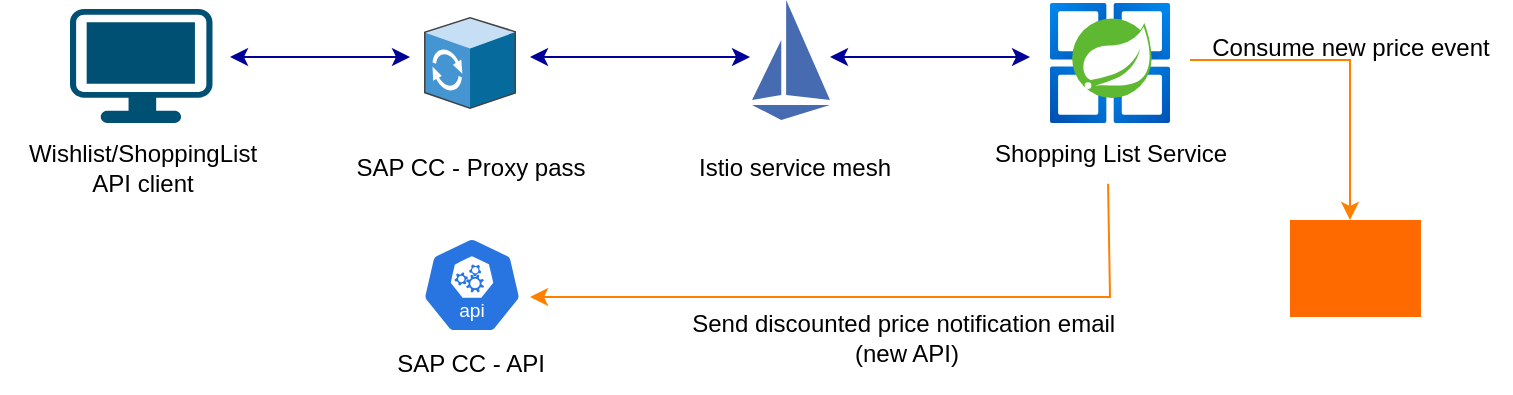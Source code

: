 <mxfile version="26.2.1">
  <diagram id="WI9T0HZ2pTsCkuznbFz-" name="Page-1">
    <mxGraphModel dx="1027" dy="1275" grid="1" gridSize="10" guides="1" tooltips="1" connect="1" arrows="1" fold="1" page="1" pageScale="1" pageWidth="1169" pageHeight="827" math="0" shadow="0">
      <root>
        <mxCell id="0" />
        <mxCell id="1" parent="0" />
        <mxCell id="1pyBuiSv32PL78OtD2eL-4" value="Wishlist/ShoppingList&lt;div&gt;API client&lt;/div&gt;" style="text;html=1;align=center;verticalAlign=middle;resizable=0;points=[];autosize=1;strokeColor=none;fillColor=none;" parent="1" vertex="1">
          <mxGeometry x="5.63" y="-726.5" width="140" height="40" as="geometry" />
        </mxCell>
        <mxCell id="1pyBuiSv32PL78OtD2eL-8" value="SAP CC - Proxy pass" style="text;html=1;align=center;verticalAlign=middle;resizable=0;points=[];autosize=1;strokeColor=none;fillColor=none;" parent="1" vertex="1">
          <mxGeometry x="170.01" y="-721.5" width="140" height="30" as="geometry" />
        </mxCell>
        <mxCell id="1pyBuiSv32PL78OtD2eL-1" value="" style="points=[[0.03,0.03,0],[0.5,0,0],[0.97,0.03,0],[1,0.4,0],[0.97,0.745,0],[0.5,1,0],[0.03,0.745,0],[0,0.4,0]];verticalLabelPosition=bottom;sketch=0;html=1;verticalAlign=top;aspect=fixed;align=center;pointerEvents=1;shape=mxgraph.cisco19.workstation;fillColor=#005073;strokeColor=none;" parent="1" vertex="1">
          <mxGeometry x="40" y="-785.5" width="71.25" height="57" as="geometry" />
        </mxCell>
        <mxCell id="1pyBuiSv32PL78OtD2eL-12" value="" style="editableCssRules=.*;html=1;shape=image;verticalLabelPosition=bottom;labelBackgroundColor=#ffffff;verticalAlign=top;aspect=fixed;imageAspect=0;image=data:image/svg+xml,PHN2ZyB4bWxucz0iaHR0cDovL3d3dy53My5vcmcvMjAwMC9zdmciIHhtbG5zOnY9Imh0dHBzOi8vdmVjdGEuaW8vbmFubyIgd2lkdGg9IjE2MCIgaGVpZ2h0PSIyNDAiIHZpZXdCb3g9IjAgMCAxNjAgMjQwIj4mI3hhOwk8c3R5bGUgdHlwZT0idGV4dC9jc3MiPiYjeGE7CS5zdDB7ZmlsbDojNDY2YmIwO30mI3hhOwk8L3N0eWxlPiYjeGE7CTxwYXRoIGNsYXNzPSJzdDAiIGQ9Ik02MCAyNDBMMCAyMTBoMTYwem0wLTE2MEwwIDIwMGw2MC0xMHpNNzAgMHYxOTBsOTAgMTB6Ii8+JiN4YTs8L3N2Zz4=;fontColor=default;" parent="1" vertex="1">
          <mxGeometry x="381.01" y="-790" width="39" height="60" as="geometry" />
        </mxCell>
        <mxCell id="1pyBuiSv32PL78OtD2eL-13" value="Istio service mesh" style="text;html=1;align=center;verticalAlign=middle;resizable=0;points=[];autosize=1;strokeColor=none;fillColor=none;" parent="1" vertex="1">
          <mxGeometry x="341.51" y="-721.5" width="120" height="30" as="geometry" />
        </mxCell>
        <mxCell id="1pyBuiSv32PL78OtD2eL-26" value="" style="image;aspect=fixed;html=1;points=[];align=center;fontSize=12;image=img/lib/azure2/compute/Azure_Spring_Cloud.svg;" parent="1" vertex="1">
          <mxGeometry x="530.01" y="-788.5" width="60" height="60" as="geometry" />
        </mxCell>
        <mxCell id="1pyBuiSv32PL78OtD2eL-27" value="Shopping List Service" style="text;html=1;align=center;verticalAlign=middle;resizable=0;points=[];autosize=1;strokeColor=none;fillColor=none;" parent="1" vertex="1">
          <mxGeometry x="490.01" y="-728.5" width="140" height="30" as="geometry" />
        </mxCell>
        <mxCell id="1pyBuiSv32PL78OtD2eL-45" value="" style="aspect=fixed;sketch=0;html=1;dashed=0;whitespace=wrap;verticalLabelPosition=bottom;verticalAlign=top;fillColor=#2875E2;strokeColor=#ffffff;points=[[0.005,0.63,0],[0.1,0.2,0],[0.9,0.2,0],[0.5,0,0],[0.995,0.63,0],[0.72,0.99,0],[0.5,1,0],[0.28,0.99,0]];shape=mxgraph.kubernetes.icon2;kubernetesLabel=1;prIcon=api" parent="1" vertex="1">
          <mxGeometry x="216.01" y="-671.5" width="50" height="48" as="geometry" />
        </mxCell>
        <mxCell id="1pyBuiSv32PL78OtD2eL-46" value="" style="shadow=0;dashed=0;html=1;labelPosition=center;verticalLabelPosition=bottom;verticalAlign=top;align=center;outlineConnect=0;shape=mxgraph.veeam.3d.proxy;" parent="1" vertex="1">
          <mxGeometry x="217.01" y="-781.5" width="46" height="46" as="geometry" />
        </mxCell>
        <mxCell id="1pyBuiSv32PL78OtD2eL-47" value="" style="endArrow=classic;startArrow=classic;html=1;rounded=0;strokeColor=#000099;" parent="1" edge="1">
          <mxGeometry width="50" height="50" relative="1" as="geometry">
            <mxPoint x="420.01" y="-761.5" as="sourcePoint" />
            <mxPoint x="520.01" y="-761.5" as="targetPoint" />
          </mxGeometry>
        </mxCell>
        <mxCell id="1pyBuiSv32PL78OtD2eL-48" value="" style="endArrow=classic;startArrow=classic;html=1;rounded=0;strokeColor=#000099;" parent="1" edge="1">
          <mxGeometry width="50" height="50" relative="1" as="geometry">
            <mxPoint x="270.01" y="-761.5" as="sourcePoint" />
            <mxPoint x="380.01" y="-761.5" as="targetPoint" />
          </mxGeometry>
        </mxCell>
        <mxCell id="1pyBuiSv32PL78OtD2eL-49" value="" style="endArrow=classic;startArrow=classic;html=1;rounded=0;strokeColor=#000099;" parent="1" edge="1">
          <mxGeometry width="50" height="50" relative="1" as="geometry">
            <mxPoint x="120.01" y="-761.5" as="sourcePoint" />
            <mxPoint x="210.01" y="-761.5" as="targetPoint" />
          </mxGeometry>
        </mxCell>
        <mxCell id="1pyBuiSv32PL78OtD2eL-51" value="SAP CC&lt;span style=&quot;background-color: transparent; color: light-dark(rgb(0, 0, 0), rgb(255, 255, 255));&quot;&gt;&amp;nbsp;- API&lt;/span&gt;" style="text;html=1;align=center;verticalAlign=middle;resizable=0;points=[];autosize=1;strokeColor=none;fillColor=none;" parent="1" vertex="1">
          <mxGeometry x="190.01" y="-623.5" width="100" height="30" as="geometry" />
        </mxCell>
        <mxCell id="1pyBuiSv32PL78OtD2eL-53" value="Send discounted price notification email&amp;nbsp;&lt;div&gt;(new API)&lt;/div&gt;" style="text;html=1;align=center;verticalAlign=middle;resizable=0;points=[];autosize=1;strokeColor=none;fillColor=none;" parent="1" vertex="1">
          <mxGeometry x="338.01" y="-641.5" width="240" height="40" as="geometry" />
        </mxCell>
        <mxCell id="1pyBuiSv32PL78OtD2eL-54" value="" style="endArrow=classic;html=1;rounded=0;exitX=0.493;exitY=1.011;exitDx=0;exitDy=0;exitPerimeter=0;strokeColor=#FF8000;" parent="1" edge="1">
          <mxGeometry width="50" height="50" relative="1" as="geometry">
            <mxPoint x="559.03" y="-698.17" as="sourcePoint" />
            <mxPoint x="270.01" y="-641.5" as="targetPoint" />
            <Array as="points">
              <mxPoint x="560.01" y="-641.5" />
            </Array>
          </mxGeometry>
        </mxCell>
        <mxCell id="1pyBuiSv32PL78OtD2eL-55" value="" style="points=[];aspect=fixed;html=1;align=center;shadow=0;dashed=0;fillColor=#FF6A00;strokeColor=none;shape=mxgraph.alibaba_cloud.kafka;" parent="1" vertex="1">
          <mxGeometry x="650" y="-680" width="65.48" height="48.5" as="geometry" />
        </mxCell>
        <mxCell id="1pyBuiSv32PL78OtD2eL-56" value="" style="endArrow=classic;html=1;rounded=0;strokeColor=#FF8000;" parent="1" edge="1">
          <mxGeometry width="50" height="50" relative="1" as="geometry">
            <mxPoint x="600" y="-760" as="sourcePoint" />
            <mxPoint x="680" y="-680" as="targetPoint" />
            <Array as="points">
              <mxPoint x="680" y="-760" />
            </Array>
          </mxGeometry>
        </mxCell>
        <mxCell id="1pyBuiSv32PL78OtD2eL-57" value="Consume new price event" style="text;html=1;align=center;verticalAlign=middle;resizable=0;points=[];autosize=1;strokeColor=none;fillColor=none;" parent="1" vertex="1">
          <mxGeometry x="600" y="-781.5" width="160" height="30" as="geometry" />
        </mxCell>
      </root>
    </mxGraphModel>
  </diagram>
</mxfile>
